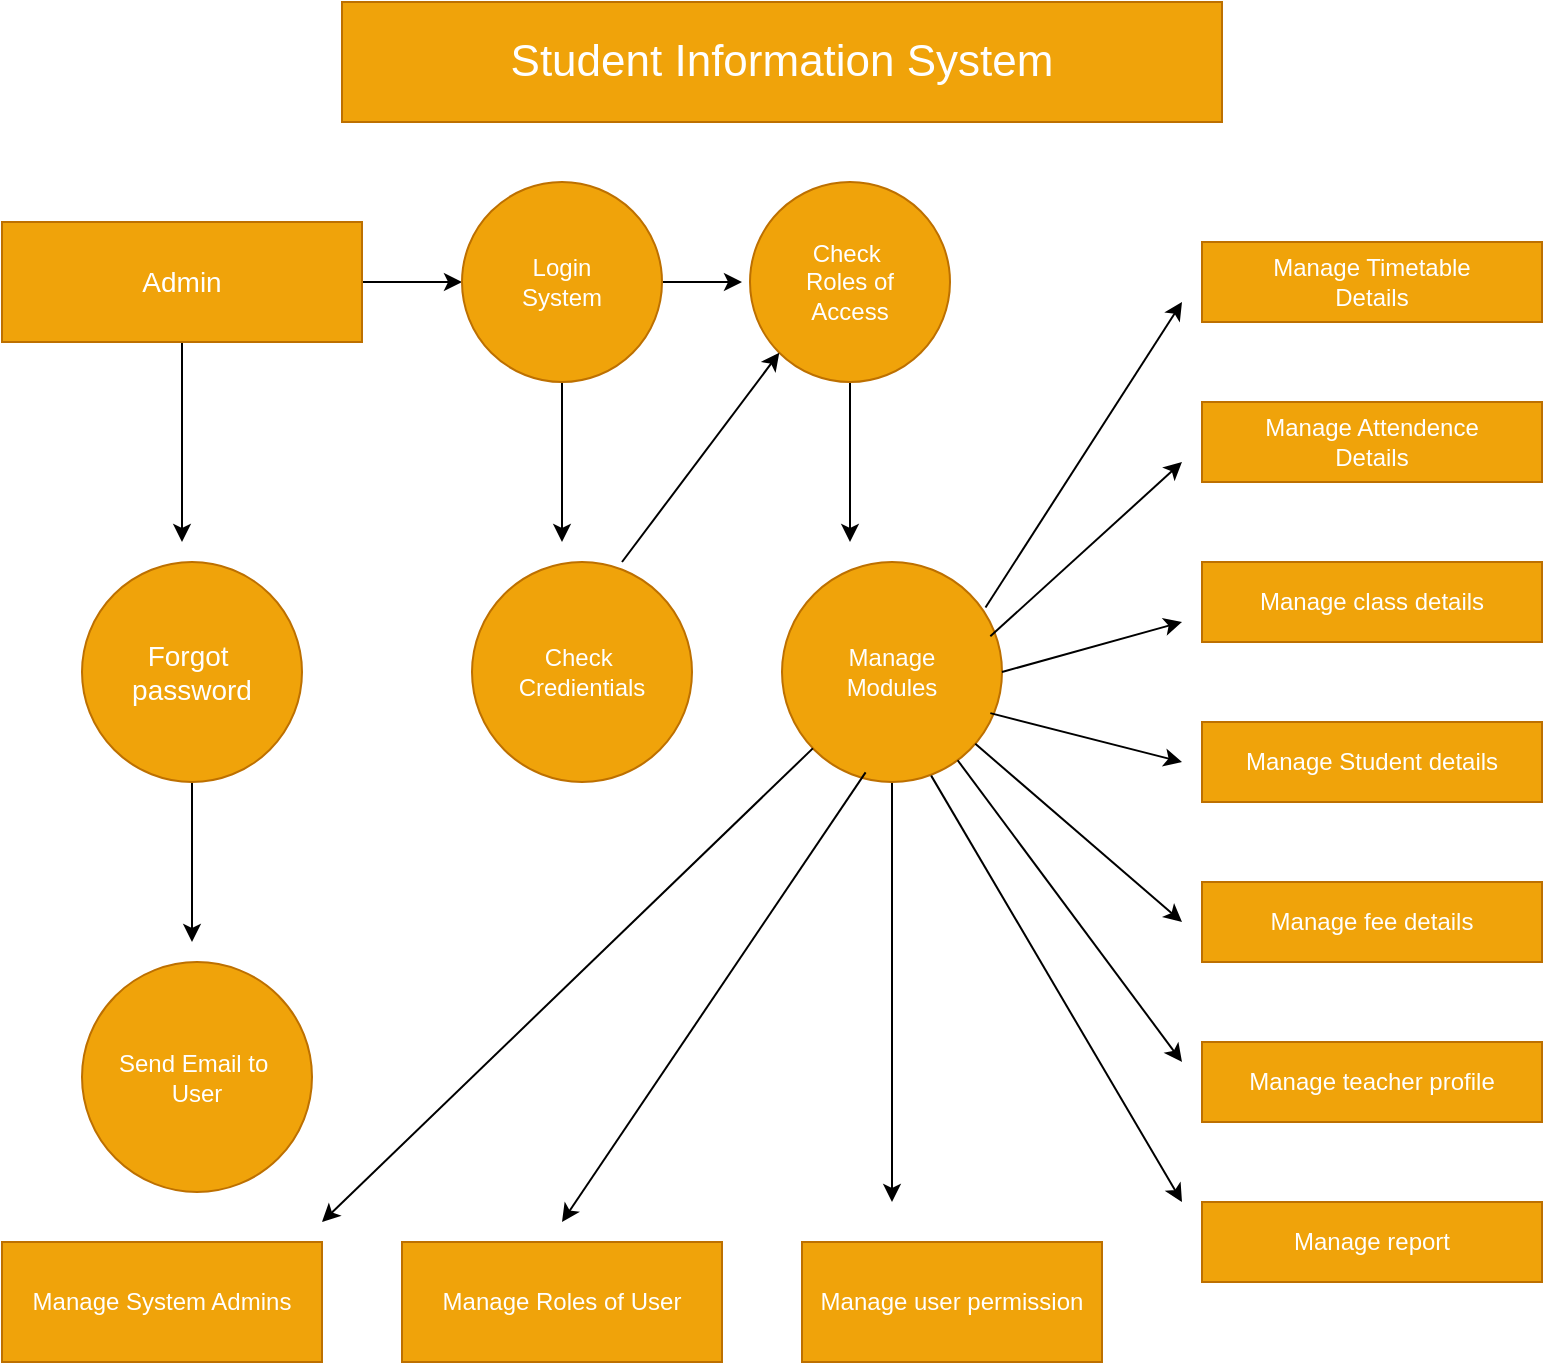 <mxfile version="28.1.0">
  <diagram id="82BRkEDDebJ3C3gfxGE8" name="Page-1">
    <mxGraphModel dx="1303" dy="701" grid="1" gridSize="10" guides="1" tooltips="1" connect="1" arrows="1" fold="1" page="1" pageScale="1" pageWidth="827" pageHeight="1169" math="0" shadow="0">
      <root>
        <mxCell id="0" />
        <mxCell id="1" parent="0" />
        <mxCell id="_BP-6ZfkmuqVgNiFopnD-1" value="&lt;font style=&quot;font-size: 22px;&quot;&gt;Student Information System&lt;/font&gt;" style="rounded=0;whiteSpace=wrap;html=1;fillColor=#f0a30a;fontColor=#FFFFFF;strokeColor=#BD7000;" parent="1" vertex="1">
          <mxGeometry x="210" y="40" width="440" height="60" as="geometry" />
        </mxCell>
        <mxCell id="_BP-6ZfkmuqVgNiFopnD-22" style="edgeStyle=orthogonalEdgeStyle;rounded=0;orthogonalLoop=1;jettySize=auto;html=1;exitX=0.5;exitY=1;exitDx=0;exitDy=0;" parent="1" source="_BP-6ZfkmuqVgNiFopnD-2" edge="1">
          <mxGeometry relative="1" as="geometry">
            <mxPoint x="130" y="310" as="targetPoint" />
          </mxGeometry>
        </mxCell>
        <mxCell id="_BP-6ZfkmuqVgNiFopnD-25" style="edgeStyle=orthogonalEdgeStyle;rounded=0;orthogonalLoop=1;jettySize=auto;html=1;" parent="1" source="_BP-6ZfkmuqVgNiFopnD-2" edge="1">
          <mxGeometry relative="1" as="geometry">
            <mxPoint x="270" y="180" as="targetPoint" />
          </mxGeometry>
        </mxCell>
        <mxCell id="_BP-6ZfkmuqVgNiFopnD-2" value="&lt;font style=&quot;font-size: 14px;&quot;&gt;Admin&lt;/font&gt;" style="rounded=0;whiteSpace=wrap;html=1;fillColor=#f0a30a;fontColor=#FFFFFF;strokeColor=#BD7000;" parent="1" vertex="1">
          <mxGeometry x="40" y="150" width="180" height="60" as="geometry" />
        </mxCell>
        <mxCell id="_BP-6ZfkmuqVgNiFopnD-33" style="edgeStyle=orthogonalEdgeStyle;rounded=0;orthogonalLoop=1;jettySize=auto;html=1;exitX=0.5;exitY=1;exitDx=0;exitDy=0;" parent="1" source="_BP-6ZfkmuqVgNiFopnD-3" edge="1">
          <mxGeometry relative="1" as="geometry">
            <mxPoint x="135" y="510" as="targetPoint" />
          </mxGeometry>
        </mxCell>
        <mxCell id="_BP-6ZfkmuqVgNiFopnD-3" value="&lt;font style=&quot;font-size: 14px;&quot;&gt;Forgot&amp;nbsp;&lt;/font&gt;&lt;div&gt;&lt;font style=&quot;font-size: 14px;&quot;&gt;password&lt;/font&gt;&lt;/div&gt;" style="ellipse;whiteSpace=wrap;html=1;aspect=fixed;fillColor=#f0a30a;fontColor=#FFFFFF;strokeColor=#BD7000;" parent="1" vertex="1">
          <mxGeometry x="80" y="320" width="110" height="110" as="geometry" />
        </mxCell>
        <mxCell id="_BP-6ZfkmuqVgNiFopnD-4" value="Check&amp;nbsp;&lt;div&gt;Credientials&lt;/div&gt;" style="ellipse;whiteSpace=wrap;html=1;aspect=fixed;fillColor=#f0a30a;fontColor=#FFFFFF;strokeColor=#BD7000;" parent="1" vertex="1">
          <mxGeometry x="275" y="320" width="110" height="110" as="geometry" />
        </mxCell>
        <mxCell id="_BP-6ZfkmuqVgNiFopnD-26" style="edgeStyle=orthogonalEdgeStyle;rounded=0;orthogonalLoop=1;jettySize=auto;html=1;exitX=1;exitY=0.5;exitDx=0;exitDy=0;" parent="1" source="_BP-6ZfkmuqVgNiFopnD-6" edge="1">
          <mxGeometry relative="1" as="geometry">
            <mxPoint x="410" y="180" as="targetPoint" />
          </mxGeometry>
        </mxCell>
        <mxCell id="_BP-6ZfkmuqVgNiFopnD-28" style="edgeStyle=orthogonalEdgeStyle;rounded=0;orthogonalLoop=1;jettySize=auto;html=1;exitX=0.5;exitY=1;exitDx=0;exitDy=0;" parent="1" source="_BP-6ZfkmuqVgNiFopnD-6" edge="1">
          <mxGeometry relative="1" as="geometry">
            <mxPoint x="320" y="310" as="targetPoint" />
          </mxGeometry>
        </mxCell>
        <mxCell id="_BP-6ZfkmuqVgNiFopnD-6" value="Login&lt;div&gt;System&lt;/div&gt;" style="ellipse;whiteSpace=wrap;html=1;aspect=fixed;fillColor=#f0a30a;fontColor=#FFFFFF;strokeColor=#BD7000;" parent="1" vertex="1">
          <mxGeometry x="270" y="130" width="100" height="100" as="geometry" />
        </mxCell>
        <mxCell id="_BP-6ZfkmuqVgNiFopnD-30" style="edgeStyle=orthogonalEdgeStyle;rounded=0;orthogonalLoop=1;jettySize=auto;html=1;exitX=0.5;exitY=1;exitDx=0;exitDy=0;" parent="1" source="_BP-6ZfkmuqVgNiFopnD-7" edge="1">
          <mxGeometry relative="1" as="geometry">
            <mxPoint x="464" y="310" as="targetPoint" />
          </mxGeometry>
        </mxCell>
        <mxCell id="_BP-6ZfkmuqVgNiFopnD-7" value="Check&amp;nbsp;&lt;div&gt;Roles of&lt;/div&gt;&lt;div&gt;Access&lt;/div&gt;" style="ellipse;whiteSpace=wrap;html=1;aspect=fixed;fillColor=#f0a30a;fontColor=#FFFFFF;strokeColor=#BD7000;" parent="1" vertex="1">
          <mxGeometry x="414" y="130" width="100" height="100" as="geometry" />
        </mxCell>
        <mxCell id="_BP-6ZfkmuqVgNiFopnD-40" style="edgeStyle=orthogonalEdgeStyle;rounded=0;orthogonalLoop=1;jettySize=auto;html=1;exitX=0.5;exitY=1;exitDx=0;exitDy=0;" parent="1" source="_BP-6ZfkmuqVgNiFopnD-8" edge="1">
          <mxGeometry relative="1" as="geometry">
            <mxPoint x="485" y="640" as="targetPoint" />
          </mxGeometry>
        </mxCell>
        <mxCell id="_BP-6ZfkmuqVgNiFopnD-8" value="Manage&lt;div&gt;Modules&lt;/div&gt;" style="ellipse;whiteSpace=wrap;html=1;aspect=fixed;fillColor=#f0a30a;fontColor=#FFFFFF;strokeColor=#BD7000;" parent="1" vertex="1">
          <mxGeometry x="430" y="320" width="110" height="110" as="geometry" />
        </mxCell>
        <mxCell id="_BP-6ZfkmuqVgNiFopnD-9" value="Manage Timetable&lt;div&gt;Details&lt;/div&gt;" style="rounded=0;whiteSpace=wrap;html=1;fillColor=#f0a30a;fontColor=#FFFFFF;strokeColor=#BD7000;" parent="1" vertex="1">
          <mxGeometry x="640" y="160" width="170" height="40" as="geometry" />
        </mxCell>
        <mxCell id="_BP-6ZfkmuqVgNiFopnD-10" value="Manage Attendence&lt;div&gt;Details&lt;/div&gt;" style="rounded=0;whiteSpace=wrap;html=1;fillColor=#f0a30a;strokeColor=#BD7000;fontColor=#FFFFFF;" parent="1" vertex="1">
          <mxGeometry x="640" y="240" width="170" height="40" as="geometry" />
        </mxCell>
        <mxCell id="_BP-6ZfkmuqVgNiFopnD-11" value="Manage class details" style="rounded=0;whiteSpace=wrap;html=1;fillColor=#f0a30a;fontColor=#FFFFFF;strokeColor=#BD7000;" parent="1" vertex="1">
          <mxGeometry x="640" y="320" width="170" height="40" as="geometry" />
        </mxCell>
        <mxCell id="_BP-6ZfkmuqVgNiFopnD-12" value="Manage Student details" style="rounded=0;whiteSpace=wrap;html=1;fillColor=#f0a30a;fontColor=#FFFFFF;strokeColor=#BD7000;" parent="1" vertex="1">
          <mxGeometry x="640" y="400" width="170" height="40" as="geometry" />
        </mxCell>
        <mxCell id="_BP-6ZfkmuqVgNiFopnD-13" value="Manage fee details" style="rounded=0;whiteSpace=wrap;html=1;fillColor=#f0a30a;fontColor=#FFFFFF;strokeColor=#BD7000;" parent="1" vertex="1">
          <mxGeometry x="640" y="480" width="170" height="40" as="geometry" />
        </mxCell>
        <mxCell id="_BP-6ZfkmuqVgNiFopnD-14" value="Manage teacher profile" style="rounded=0;whiteSpace=wrap;html=1;fillColor=#f0a30a;fontColor=#FFFFFF;strokeColor=#BD7000;" parent="1" vertex="1">
          <mxGeometry x="640" y="560" width="170" height="40" as="geometry" />
        </mxCell>
        <mxCell id="_BP-6ZfkmuqVgNiFopnD-15" value="Manage report" style="rounded=0;whiteSpace=wrap;html=1;fillColor=#f0a30a;fontColor=#FFFFFF;strokeColor=#BD7000;" parent="1" vertex="1">
          <mxGeometry x="640" y="640" width="170" height="40" as="geometry" />
        </mxCell>
        <mxCell id="_BP-6ZfkmuqVgNiFopnD-16" value="Manage System Admins" style="rounded=0;whiteSpace=wrap;html=1;fillColor=#f0a30a;fontColor=#FFFFFF;strokeColor=#BD7000;" parent="1" vertex="1">
          <mxGeometry x="40" y="660" width="160" height="60" as="geometry" />
        </mxCell>
        <mxCell id="_BP-6ZfkmuqVgNiFopnD-17" value="Manage Roles of User" style="rounded=0;whiteSpace=wrap;html=1;fillColor=#f0a30a;fontColor=#FFFFFF;strokeColor=#BD7000;" parent="1" vertex="1">
          <mxGeometry x="240" y="660" width="160" height="60" as="geometry" />
        </mxCell>
        <mxCell id="_BP-6ZfkmuqVgNiFopnD-18" value="Manage user permission" style="rounded=0;whiteSpace=wrap;html=1;fillColor=#f0a30a;fontColor=#FFFFFF;strokeColor=#BD7000;" parent="1" vertex="1">
          <mxGeometry x="440" y="660" width="150" height="60" as="geometry" />
        </mxCell>
        <mxCell id="_BP-6ZfkmuqVgNiFopnD-32" value="Send Email to&amp;nbsp;&lt;div&gt;User&lt;/div&gt;" style="ellipse;whiteSpace=wrap;html=1;aspect=fixed;fillColor=#f0a30a;fontColor=#FFFFFF;strokeColor=#BD7000;" parent="1" vertex="1">
          <mxGeometry x="80" y="520" width="115" height="115" as="geometry" />
        </mxCell>
        <mxCell id="_BP-6ZfkmuqVgNiFopnD-34" value="" style="endArrow=classic;html=1;rounded=0;entryX=0;entryY=1;entryDx=0;entryDy=0;" parent="1" target="_BP-6ZfkmuqVgNiFopnD-7" edge="1">
          <mxGeometry width="50" height="50" relative="1" as="geometry">
            <mxPoint x="350" y="320" as="sourcePoint" />
            <mxPoint x="400" y="270" as="targetPoint" />
            <Array as="points" />
          </mxGeometry>
        </mxCell>
        <mxCell id="_BP-6ZfkmuqVgNiFopnD-38" value="" style="endArrow=classic;html=1;rounded=0;" parent="1" source="_BP-6ZfkmuqVgNiFopnD-8" edge="1">
          <mxGeometry width="50" height="50" relative="1" as="geometry">
            <mxPoint x="240" y="630" as="sourcePoint" />
            <mxPoint x="200" y="650" as="targetPoint" />
          </mxGeometry>
        </mxCell>
        <mxCell id="_BP-6ZfkmuqVgNiFopnD-41" value="" style="endArrow=classic;html=1;rounded=0;exitX=0.38;exitY=0.956;exitDx=0;exitDy=0;exitPerimeter=0;" parent="1" source="_BP-6ZfkmuqVgNiFopnD-8" edge="1">
          <mxGeometry width="50" height="50" relative="1" as="geometry">
            <mxPoint x="364" y="600" as="sourcePoint" />
            <mxPoint x="320" y="650" as="targetPoint" />
          </mxGeometry>
        </mxCell>
        <mxCell id="_BP-6ZfkmuqVgNiFopnD-42" value="" style="endArrow=classic;html=1;rounded=0;exitX=0.678;exitY=0.971;exitDx=0;exitDy=0;exitPerimeter=0;" parent="1" source="_BP-6ZfkmuqVgNiFopnD-8" edge="1">
          <mxGeometry width="50" height="50" relative="1" as="geometry">
            <mxPoint x="505" y="430" as="sourcePoint" />
            <mxPoint x="630" y="640" as="targetPoint" />
          </mxGeometry>
        </mxCell>
        <mxCell id="_BP-6ZfkmuqVgNiFopnD-44" value="" style="endArrow=classic;html=1;rounded=0;" parent="1" source="_BP-6ZfkmuqVgNiFopnD-8" edge="1">
          <mxGeometry width="50" height="50" relative="1" as="geometry">
            <mxPoint x="550" y="470" as="sourcePoint" />
            <mxPoint x="630" y="570" as="targetPoint" />
          </mxGeometry>
        </mxCell>
        <mxCell id="_BP-6ZfkmuqVgNiFopnD-46" value="" style="endArrow=classic;html=1;rounded=0;" parent="1" source="_BP-6ZfkmuqVgNiFopnD-8" edge="1">
          <mxGeometry width="50" height="50" relative="1" as="geometry">
            <mxPoint x="550" y="440" as="sourcePoint" />
            <mxPoint x="630" y="500" as="targetPoint" />
          </mxGeometry>
        </mxCell>
        <mxCell id="_BP-6ZfkmuqVgNiFopnD-47" value="" style="endArrow=classic;html=1;rounded=0;exitX=0.947;exitY=0.687;exitDx=0;exitDy=0;exitPerimeter=0;" parent="1" source="_BP-6ZfkmuqVgNiFopnD-8" edge="1">
          <mxGeometry width="50" height="50" relative="1" as="geometry">
            <mxPoint x="530" y="390" as="sourcePoint" />
            <mxPoint x="630" y="420" as="targetPoint" />
          </mxGeometry>
        </mxCell>
        <mxCell id="_BP-6ZfkmuqVgNiFopnD-48" value="" style="endArrow=classic;html=1;rounded=0;" parent="1" edge="1">
          <mxGeometry width="50" height="50" relative="1" as="geometry">
            <mxPoint x="540" y="375" as="sourcePoint" />
            <mxPoint x="630" y="350" as="targetPoint" />
          </mxGeometry>
        </mxCell>
        <mxCell id="_BP-6ZfkmuqVgNiFopnD-49" value="" style="endArrow=classic;html=1;rounded=0;exitX=0.947;exitY=0.338;exitDx=0;exitDy=0;exitPerimeter=0;" parent="1" source="_BP-6ZfkmuqVgNiFopnD-8" edge="1">
          <mxGeometry width="50" height="50" relative="1" as="geometry">
            <mxPoint x="540" y="360" as="sourcePoint" />
            <mxPoint x="630" y="270" as="targetPoint" />
          </mxGeometry>
        </mxCell>
        <mxCell id="_BP-6ZfkmuqVgNiFopnD-50" value="" style="endArrow=classic;html=1;rounded=0;exitX=0.925;exitY=0.207;exitDx=0;exitDy=0;exitPerimeter=0;" parent="1" source="_BP-6ZfkmuqVgNiFopnD-8" edge="1">
          <mxGeometry width="50" height="50" relative="1" as="geometry">
            <mxPoint x="540" y="330" as="sourcePoint" />
            <mxPoint x="630" y="190" as="targetPoint" />
          </mxGeometry>
        </mxCell>
      </root>
    </mxGraphModel>
  </diagram>
</mxfile>
